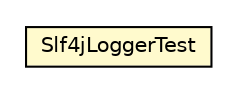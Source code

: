 #!/usr/local/bin/dot
#
# Class diagram 
# Generated by UMLGraph version R5_6_6-8-g8d7759 (http://www.umlgraph.org/)
#

digraph G {
	edge [fontname="Helvetica",fontsize=10,labelfontname="Helvetica",labelfontsize=10];
	node [fontname="Helvetica",fontsize=10,shape=plaintext];
	nodesep=0.25;
	ranksep=0.5;
	// org.dayatang.utils.Slf4jLoggerTest
	c357 [label=<<table title="org.dayatang.utils.Slf4jLoggerTest" border="0" cellborder="1" cellspacing="0" cellpadding="2" port="p" bgcolor="lemonChiffon" href="./Slf4jLoggerTest.html">
		<tr><td><table border="0" cellspacing="0" cellpadding="1">
<tr><td align="center" balign="center"> Slf4jLoggerTest </td></tr>
		</table></td></tr>
		</table>>, URL="./Slf4jLoggerTest.html", fontname="Helvetica", fontcolor="black", fontsize=10.0];
}

